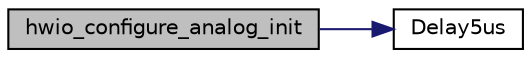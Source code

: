 digraph "hwio_configure_analog_init"
{
 // INTERACTIVE_SVG=YES
  edge [fontname="Helvetica",fontsize="10",labelfontname="Helvetica",labelfontsize="10"];
  node [fontname="Helvetica",fontsize="10",shape=record];
  rankdir="LR";
  Node1 [label="hwio_configure_analog_init",height=0.2,width=0.4,color="black", fillcolor="grey75", style="filled", fontcolor="black"];
  Node1 -> Node2 [color="midnightblue",fontsize="10",style="solid"];
  Node2 [label="Delay5us",height=0.2,width=0.4,color="black", fillcolor="white", style="filled",URL="$d0/d33/a00027.html#a3b0017f6ec0e04a6435bba00fe325294",tooltip="Assembler function - 5us granularity loop delay. "];
}
